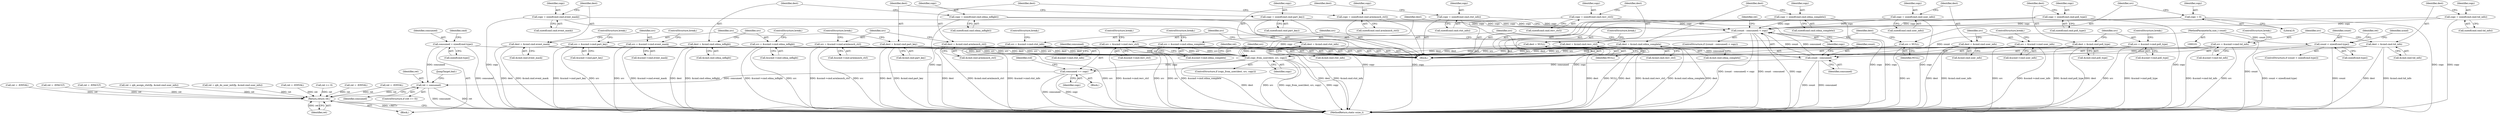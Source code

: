 digraph "0_linux_e6bd18f57aad1a2d1ef40e646d03ed0f2515c9e3_2@API" {
"1000474" [label="(Call,copy_from_user(dest, src, copy))"];
"1000435" [label="(Call,dest = &cmd.cmd.event_mask)"];
"1000293" [label="(Call,dest = &cmd.cmd.part_key)"];
"1000383" [label="(Call,dest = &cmd.cmd.sdma_inflight)"];
"1000357" [label="(Call,dest = &cmd.cmd.armlaunch_ctrl)"];
"1000409" [label="(Call,dest = &cmd.cmd.sdma_complete)"];
"1000214" [label="(Call,dest = &cmd.cmd.recv_ctrl)"];
"1000240" [label="(Call,dest = &cmd.cmd.ctxt_info)"];
"1000318" [label="(Call,dest = NULL)"];
"1000188" [label="(Call,dest = &cmd.cmd.user_info)"];
"1000331" [label="(Call,dest = &cmd.cmd.poll_type)"];
"1000267" [label="(Call,dest = &cmd.cmd.tid_info)"];
"1000222" [label="(Call,src = &ucmd->cmd.recv_ctrl)"];
"1000391" [label="(Call,src = &ucmd->cmd.sdma_inflight)"];
"1000315" [label="(Call,src = NULL)"];
"1000301" [label="(Call,src = &ucmd->cmd.part_key)"];
"1000196" [label="(Call,src = &ucmd->cmd.user_info)"];
"1000339" [label="(Call,src = &ucmd->cmd.poll_type)"];
"1000365" [label="(Call,src = &ucmd->cmd.armlaunch_ctrl)"];
"1000417" [label="(Call,src = &ucmd->cmd.sdma_complete)"];
"1000275" [label="(Call,src = &ucmd->cmd.tid_info)"];
"1000443" [label="(Call,src = &ucmd->cmd.event_mask)"];
"1000248" [label="(Call,src = &ucmd->cmd.ctxt_info)"];
"1000462" [label="(Call,(count - consumed) < copy)"];
"1000463" [label="(Call,count - consumed)"];
"1000130" [label="(Call,count < sizeof(cmd.type))"];
"1000104" [label="(MethodParameterIn,size_t count)"];
"1000167" [label="(Call,consumed = sizeof(cmd.type))"];
"1000427" [label="(Call,copy = sizeof(cmd.cmd.event_mask))"];
"1000375" [label="(Call,copy = sizeof(cmd.cmd.sdma_inflight))"];
"1000232" [label="(Call,copy = sizeof(cmd.cmd.ctxt_info))"];
"1000180" [label="(Call,copy = sizeof(cmd.cmd.user_info))"];
"1000206" [label="(Call,copy = sizeof(cmd.cmd.recv_ctrl))"];
"1000349" [label="(Call,copy = sizeof(cmd.cmd.armlaunch_ctrl))"];
"1000323" [label="(Call,copy = sizeof(cmd.cmd.poll_type))"];
"1000285" [label="(Call,copy = sizeof(cmd.cmd.part_key))"];
"1000259" [label="(Call,copy = sizeof(cmd.cmd.tid_info))"];
"1000312" [label="(Call,copy = 0)"];
"1000401" [label="(Call,copy = sizeof(cmd.cmd.sdma_complete))"];
"1000484" [label="(Call,consumed += copy)"];
"1000719" [label="(Call,ret = consumed)"];
"1000723" [label="(Return,return ret;)"];
"1000182" [label="(Call,sizeof(cmd.cmd.user_info))"];
"1000242" [label="(Call,&cmd.cmd.ctxt_info)"];
"1000385" [label="(Call,&cmd.cmd.sdma_inflight)"];
"1000486" [label="(Identifier,copy)"];
"1000445" [label="(Call,&ucmd->cmd.event_mask)"];
"1000349" [label="(Call,copy = sizeof(cmd.cmd.armlaunch_ctrl))"];
"1000315" [label="(Call,src = NULL)"];
"1000462" [label="(Call,(count - consumed) < copy)"];
"1000464" [label="(Identifier,count)"];
"1000314" [label="(Literal,0)"];
"1000232" [label="(Call,copy = sizeof(cmd.cmd.ctxt_info))"];
"1000137" [label="(Call,ret = -EINVAL)"];
"1000373" [label="(ControlStructure,break;)"];
"1000301" [label="(Call,src = &ucmd->cmd.part_key)"];
"1000277" [label="(Call,&ucmd->cmd.tid_info)"];
"1000181" [label="(Identifier,copy)"];
"1000468" [label="(Call,ret = -EINVAL)"];
"1000479" [label="(Call,ret = -EFAULT)"];
"1000460" [label="(Block,)"];
"1000410" [label="(Identifier,dest)"];
"1000240" [label="(Call,dest = &cmd.cmd.ctxt_info)"];
"1000402" [label="(Identifier,copy)"];
"1000724" [label="(Identifier,ret)"];
"1000461" [label="(ControlStructure,if ((count - consumed) < copy))"];
"1000162" [label="(Call,ret = -EFAULT)"];
"1000275" [label="(Call,src = &ucmd->cmd.tid_info)"];
"1000233" [label="(Identifier,copy)"];
"1000241" [label="(Identifier,dest)"];
"1000463" [label="(Call,count - consumed)"];
"1000132" [label="(Call,sizeof(cmd.type))"];
"1000313" [label="(Identifier,copy)"];
"1000234" [label="(Call,sizeof(cmd.cmd.ctxt_info))"];
"1000484" [label="(Call,consumed += copy)"];
"1000325" [label="(Call,sizeof(cmd.cmd.poll_type))"];
"1000512" [label="(Call,ret = qib_assign_ctxt(fp, &cmd.cmd.user_info))"];
"1000287" [label="(Call,sizeof(cmd.cmd.part_key))"];
"1000321" [label="(ControlStructure,break;)"];
"1000319" [label="(Identifier,dest)"];
"1000401" [label="(Call,copy = sizeof(cmd.cmd.sdma_complete))"];
"1000473" [label="(ControlStructure,if (copy_from_user(dest, src, copy)))"];
"1000177" [label="(Block,)"];
"1000367" [label="(Call,&ucmd->cmd.armlaunch_ctrl)"];
"1000143" [label="(Identifier,ucmd)"];
"1000331" [label="(Call,dest = &cmd.cmd.poll_type)"];
"1000256" [label="(ControlStructure,break;)"];
"1000167" [label="(Call,consumed = sizeof(cmd.type))"];
"1000215" [label="(Identifier,dest)"];
"1000206" [label="(Call,copy = sizeof(cmd.cmd.recv_ctrl))"];
"1000248" [label="(Call,src = &ucmd->cmd.ctxt_info)"];
"1000527" [label="(Call,ret = qib_do_user_init(fp, &cmd.cmd.user_info))"];
"1000323" [label="(Call,copy = sizeof(cmd.cmd.poll_type))"];
"1000443" [label="(Call,src = &ucmd->cmd.event_mask)"];
"1000189" [label="(Identifier,dest)"];
"1000453" [label="(Call,ret = -EINVAL)"];
"1000340" [label="(Identifier,src)"];
"1000719" [label="(Call,ret = consumed)"];
"1000309" [label="(ControlStructure,break;)"];
"1000216" [label="(Call,&cmd.cmd.recv_ctrl)"];
"1000169" [label="(Call,sizeof(cmd.type))"];
"1000477" [label="(Identifier,copy)"];
"1000488" [label="(Identifier,rcd)"];
"1000375" [label="(Call,copy = sizeof(cmd.cmd.sdma_inflight))"];
"1000341" [label="(Call,&ucmd->cmd.poll_type)"];
"1000168" [label="(Identifier,consumed)"];
"1000725" [label="(MethodReturn,static ssize_t)"];
"1000451" [label="(ControlStructure,break;)"];
"1000428" [label="(Identifier,copy)"];
"1000383" [label="(Call,dest = &cmd.cmd.sdma_inflight)"];
"1000365" [label="(Call,src = &ucmd->cmd.armlaunch_ctrl)"];
"1000260" [label="(Identifier,copy)"];
"1000351" [label="(Call,sizeof(cmd.cmd.armlaunch_ctrl))"];
"1000425" [label="(ControlStructure,break;)"];
"1000318" [label="(Call,dest = NULL)"];
"1000285" [label="(Call,copy = sizeof(cmd.cmd.part_key))"];
"1000436" [label="(Identifier,dest)"];
"1000444" [label="(Identifier,src)"];
"1000175" [label="(Identifier,cmd)"];
"1000250" [label="(Call,&ucmd->cmd.ctxt_info)"];
"1000721" [label="(Identifier,consumed)"];
"1000437" [label="(Call,&cmd.cmd.event_mask)"];
"1000224" [label="(Call,&ucmd->cmd.recv_ctrl)"];
"1000427" [label="(Call,copy = sizeof(cmd.cmd.event_mask))"];
"1000475" [label="(Identifier,dest)"];
"1000294" [label="(Identifier,dest)"];
"1000130" [label="(Call,count < sizeof(cmd.type))"];
"1000222" [label="(Call,src = &ucmd->cmd.recv_ctrl)"];
"1000249" [label="(Identifier,src)"];
"1000303" [label="(Call,&ucmd->cmd.part_key)"];
"1000104" [label="(MethodParameterIn,size_t count)"];
"1000204" [label="(ControlStructure,break;)"];
"1000485" [label="(Identifier,consumed)"];
"1000190" [label="(Call,&cmd.cmd.user_info)"];
"1000474" [label="(Call,copy_from_user(dest, src, copy))"];
"1000480" [label="(Identifier,ret)"];
"1000359" [label="(Call,&cmd.cmd.armlaunch_ctrl)"];
"1000465" [label="(Identifier,consumed)"];
"1000722" [label="(JumpTarget,bail:)"];
"1000409" [label="(Call,dest = &cmd.cmd.sdma_complete)"];
"1000320" [label="(Identifier,NULL)"];
"1000230" [label="(ControlStructure,break;)"];
"1000393" [label="(Call,&ucmd->cmd.sdma_inflight)"];
"1000376" [label="(Identifier,copy)"];
"1000131" [label="(Identifier,count)"];
"1000106" [label="(Block,)"];
"1000476" [label="(Identifier,src)"];
"1000269" [label="(Call,&cmd.cmd.tid_info)"];
"1000347" [label="(ControlStructure,break;)"];
"1000268" [label="(Identifier,dest)"];
"1000358" [label="(Identifier,dest)"];
"1000283" [label="(ControlStructure,break;)"];
"1000715" [label="(ControlStructure,if (ret >= 0))"];
"1000276" [label="(Identifier,src)"];
"1000417" [label="(Call,src = &ucmd->cmd.sdma_complete)"];
"1000317" [label="(Identifier,NULL)"];
"1000259" [label="(Call,copy = sizeof(cmd.cmd.tid_info))"];
"1000208" [label="(Call,sizeof(cmd.cmd.recv_ctrl))"];
"1000403" [label="(Call,sizeof(cmd.cmd.sdma_complete))"];
"1000384" [label="(Identifier,dest)"];
"1000392" [label="(Identifier,src)"];
"1000324" [label="(Identifier,copy)"];
"1000197" [label="(Identifier,src)"];
"1000188" [label="(Call,dest = &cmd.cmd.user_info)"];
"1000198" [label="(Call,&ucmd->cmd.user_info)"];
"1000196" [label="(Call,src = &ucmd->cmd.user_info)"];
"1000316" [label="(Identifier,src)"];
"1000267" [label="(Call,dest = &cmd.cmd.tid_info)"];
"1000411" [label="(Call,&cmd.cmd.sdma_complete)"];
"1000223" [label="(Identifier,src)"];
"1000332" [label="(Identifier,dest)"];
"1000180" [label="(Call,copy = sizeof(cmd.cmd.user_info))"];
"1000295" [label="(Call,&cmd.cmd.part_key)"];
"1000466" [label="(Identifier,copy)"];
"1000286" [label="(Identifier,copy)"];
"1000418" [label="(Identifier,src)"];
"1000716" [label="(Call,ret >= 0)"];
"1000138" [label="(Identifier,ret)"];
"1000214" [label="(Call,dest = &cmd.cmd.recv_ctrl)"];
"1000391" [label="(Call,src = &ucmd->cmd.sdma_inflight)"];
"1000312" [label="(Call,copy = 0)"];
"1000501" [label="(Call,ret = -EINVAL)"];
"1000419" [label="(Call,&ucmd->cmd.sdma_complete)"];
"1000129" [label="(ControlStructure,if (count < sizeof(cmd.type)))"];
"1000207" [label="(Identifier,copy)"];
"1000293" [label="(Call,dest = &cmd.cmd.part_key)"];
"1000377" [label="(Call,sizeof(cmd.cmd.sdma_inflight))"];
"1000429" [label="(Call,sizeof(cmd.cmd.event_mask))"];
"1000723" [label="(Return,return ret;)"];
"1000350" [label="(Identifier,copy)"];
"1000399" [label="(ControlStructure,break;)"];
"1000261" [label="(Call,sizeof(cmd.cmd.tid_info))"];
"1000469" [label="(Identifier,ret)"];
"1000357" [label="(Call,dest = &cmd.cmd.armlaunch_ctrl)"];
"1000333" [label="(Call,&cmd.cmd.poll_type)"];
"1000339" [label="(Call,src = &ucmd->cmd.poll_type)"];
"1000435" [label="(Call,dest = &cmd.cmd.event_mask)"];
"1000302" [label="(Identifier,src)"];
"1000366" [label="(Identifier,src)"];
"1000720" [label="(Identifier,ret)"];
"1000474" -> "1000473"  [label="AST: "];
"1000474" -> "1000477"  [label="CFG: "];
"1000475" -> "1000474"  [label="AST: "];
"1000476" -> "1000474"  [label="AST: "];
"1000477" -> "1000474"  [label="AST: "];
"1000480" -> "1000474"  [label="CFG: "];
"1000485" -> "1000474"  [label="CFG: "];
"1000474" -> "1000725"  [label="DDG: src"];
"1000474" -> "1000725"  [label="DDG: copy_from_user(dest, src, copy)"];
"1000474" -> "1000725"  [label="DDG: copy"];
"1000474" -> "1000725"  [label="DDG: dest"];
"1000435" -> "1000474"  [label="DDG: dest"];
"1000293" -> "1000474"  [label="DDG: dest"];
"1000383" -> "1000474"  [label="DDG: dest"];
"1000357" -> "1000474"  [label="DDG: dest"];
"1000409" -> "1000474"  [label="DDG: dest"];
"1000214" -> "1000474"  [label="DDG: dest"];
"1000240" -> "1000474"  [label="DDG: dest"];
"1000318" -> "1000474"  [label="DDG: dest"];
"1000188" -> "1000474"  [label="DDG: dest"];
"1000331" -> "1000474"  [label="DDG: dest"];
"1000267" -> "1000474"  [label="DDG: dest"];
"1000222" -> "1000474"  [label="DDG: src"];
"1000391" -> "1000474"  [label="DDG: src"];
"1000315" -> "1000474"  [label="DDG: src"];
"1000301" -> "1000474"  [label="DDG: src"];
"1000196" -> "1000474"  [label="DDG: src"];
"1000339" -> "1000474"  [label="DDG: src"];
"1000365" -> "1000474"  [label="DDG: src"];
"1000417" -> "1000474"  [label="DDG: src"];
"1000275" -> "1000474"  [label="DDG: src"];
"1000443" -> "1000474"  [label="DDG: src"];
"1000248" -> "1000474"  [label="DDG: src"];
"1000462" -> "1000474"  [label="DDG: copy"];
"1000474" -> "1000484"  [label="DDG: copy"];
"1000435" -> "1000177"  [label="AST: "];
"1000435" -> "1000437"  [label="CFG: "];
"1000436" -> "1000435"  [label="AST: "];
"1000437" -> "1000435"  [label="AST: "];
"1000444" -> "1000435"  [label="CFG: "];
"1000435" -> "1000725"  [label="DDG: dest"];
"1000435" -> "1000725"  [label="DDG: &cmd.cmd.event_mask"];
"1000293" -> "1000177"  [label="AST: "];
"1000293" -> "1000295"  [label="CFG: "];
"1000294" -> "1000293"  [label="AST: "];
"1000295" -> "1000293"  [label="AST: "];
"1000302" -> "1000293"  [label="CFG: "];
"1000293" -> "1000725"  [label="DDG: dest"];
"1000293" -> "1000725"  [label="DDG: &cmd.cmd.part_key"];
"1000383" -> "1000177"  [label="AST: "];
"1000383" -> "1000385"  [label="CFG: "];
"1000384" -> "1000383"  [label="AST: "];
"1000385" -> "1000383"  [label="AST: "];
"1000392" -> "1000383"  [label="CFG: "];
"1000383" -> "1000725"  [label="DDG: dest"];
"1000383" -> "1000725"  [label="DDG: &cmd.cmd.sdma_inflight"];
"1000357" -> "1000177"  [label="AST: "];
"1000357" -> "1000359"  [label="CFG: "];
"1000358" -> "1000357"  [label="AST: "];
"1000359" -> "1000357"  [label="AST: "];
"1000366" -> "1000357"  [label="CFG: "];
"1000357" -> "1000725"  [label="DDG: dest"];
"1000357" -> "1000725"  [label="DDG: &cmd.cmd.armlaunch_ctrl"];
"1000409" -> "1000177"  [label="AST: "];
"1000409" -> "1000411"  [label="CFG: "];
"1000410" -> "1000409"  [label="AST: "];
"1000411" -> "1000409"  [label="AST: "];
"1000418" -> "1000409"  [label="CFG: "];
"1000409" -> "1000725"  [label="DDG: &cmd.cmd.sdma_complete"];
"1000409" -> "1000725"  [label="DDG: dest"];
"1000214" -> "1000177"  [label="AST: "];
"1000214" -> "1000216"  [label="CFG: "];
"1000215" -> "1000214"  [label="AST: "];
"1000216" -> "1000214"  [label="AST: "];
"1000223" -> "1000214"  [label="CFG: "];
"1000214" -> "1000725"  [label="DDG: &cmd.cmd.recv_ctrl"];
"1000214" -> "1000725"  [label="DDG: dest"];
"1000240" -> "1000177"  [label="AST: "];
"1000240" -> "1000242"  [label="CFG: "];
"1000241" -> "1000240"  [label="AST: "];
"1000242" -> "1000240"  [label="AST: "];
"1000249" -> "1000240"  [label="CFG: "];
"1000240" -> "1000725"  [label="DDG: &cmd.cmd.ctxt_info"];
"1000240" -> "1000725"  [label="DDG: dest"];
"1000318" -> "1000177"  [label="AST: "];
"1000318" -> "1000320"  [label="CFG: "];
"1000319" -> "1000318"  [label="AST: "];
"1000320" -> "1000318"  [label="AST: "];
"1000321" -> "1000318"  [label="CFG: "];
"1000318" -> "1000725"  [label="DDG: dest"];
"1000318" -> "1000725"  [label="DDG: NULL"];
"1000188" -> "1000177"  [label="AST: "];
"1000188" -> "1000190"  [label="CFG: "];
"1000189" -> "1000188"  [label="AST: "];
"1000190" -> "1000188"  [label="AST: "];
"1000197" -> "1000188"  [label="CFG: "];
"1000188" -> "1000725"  [label="DDG: &cmd.cmd.user_info"];
"1000188" -> "1000725"  [label="DDG: dest"];
"1000331" -> "1000177"  [label="AST: "];
"1000331" -> "1000333"  [label="CFG: "];
"1000332" -> "1000331"  [label="AST: "];
"1000333" -> "1000331"  [label="AST: "];
"1000340" -> "1000331"  [label="CFG: "];
"1000331" -> "1000725"  [label="DDG: &cmd.cmd.poll_type"];
"1000331" -> "1000725"  [label="DDG: dest"];
"1000267" -> "1000177"  [label="AST: "];
"1000267" -> "1000269"  [label="CFG: "];
"1000268" -> "1000267"  [label="AST: "];
"1000269" -> "1000267"  [label="AST: "];
"1000276" -> "1000267"  [label="CFG: "];
"1000267" -> "1000725"  [label="DDG: &cmd.cmd.tid_info"];
"1000267" -> "1000725"  [label="DDG: dest"];
"1000222" -> "1000177"  [label="AST: "];
"1000222" -> "1000224"  [label="CFG: "];
"1000223" -> "1000222"  [label="AST: "];
"1000224" -> "1000222"  [label="AST: "];
"1000230" -> "1000222"  [label="CFG: "];
"1000222" -> "1000725"  [label="DDG: src"];
"1000222" -> "1000725"  [label="DDG: &ucmd->cmd.recv_ctrl"];
"1000391" -> "1000177"  [label="AST: "];
"1000391" -> "1000393"  [label="CFG: "];
"1000392" -> "1000391"  [label="AST: "];
"1000393" -> "1000391"  [label="AST: "];
"1000399" -> "1000391"  [label="CFG: "];
"1000391" -> "1000725"  [label="DDG: src"];
"1000391" -> "1000725"  [label="DDG: &ucmd->cmd.sdma_inflight"];
"1000315" -> "1000177"  [label="AST: "];
"1000315" -> "1000317"  [label="CFG: "];
"1000316" -> "1000315"  [label="AST: "];
"1000317" -> "1000315"  [label="AST: "];
"1000319" -> "1000315"  [label="CFG: "];
"1000315" -> "1000725"  [label="DDG: src"];
"1000301" -> "1000177"  [label="AST: "];
"1000301" -> "1000303"  [label="CFG: "];
"1000302" -> "1000301"  [label="AST: "];
"1000303" -> "1000301"  [label="AST: "];
"1000309" -> "1000301"  [label="CFG: "];
"1000301" -> "1000725"  [label="DDG: &ucmd->cmd.part_key"];
"1000301" -> "1000725"  [label="DDG: src"];
"1000196" -> "1000177"  [label="AST: "];
"1000196" -> "1000198"  [label="CFG: "];
"1000197" -> "1000196"  [label="AST: "];
"1000198" -> "1000196"  [label="AST: "];
"1000204" -> "1000196"  [label="CFG: "];
"1000196" -> "1000725"  [label="DDG: src"];
"1000196" -> "1000725"  [label="DDG: &ucmd->cmd.user_info"];
"1000339" -> "1000177"  [label="AST: "];
"1000339" -> "1000341"  [label="CFG: "];
"1000340" -> "1000339"  [label="AST: "];
"1000341" -> "1000339"  [label="AST: "];
"1000347" -> "1000339"  [label="CFG: "];
"1000339" -> "1000725"  [label="DDG: src"];
"1000339" -> "1000725"  [label="DDG: &ucmd->cmd.poll_type"];
"1000365" -> "1000177"  [label="AST: "];
"1000365" -> "1000367"  [label="CFG: "];
"1000366" -> "1000365"  [label="AST: "];
"1000367" -> "1000365"  [label="AST: "];
"1000373" -> "1000365"  [label="CFG: "];
"1000365" -> "1000725"  [label="DDG: &ucmd->cmd.armlaunch_ctrl"];
"1000365" -> "1000725"  [label="DDG: src"];
"1000417" -> "1000177"  [label="AST: "];
"1000417" -> "1000419"  [label="CFG: "];
"1000418" -> "1000417"  [label="AST: "];
"1000419" -> "1000417"  [label="AST: "];
"1000425" -> "1000417"  [label="CFG: "];
"1000417" -> "1000725"  [label="DDG: src"];
"1000417" -> "1000725"  [label="DDG: &ucmd->cmd.sdma_complete"];
"1000275" -> "1000177"  [label="AST: "];
"1000275" -> "1000277"  [label="CFG: "];
"1000276" -> "1000275"  [label="AST: "];
"1000277" -> "1000275"  [label="AST: "];
"1000283" -> "1000275"  [label="CFG: "];
"1000275" -> "1000725"  [label="DDG: src"];
"1000275" -> "1000725"  [label="DDG: &ucmd->cmd.tid_info"];
"1000443" -> "1000177"  [label="AST: "];
"1000443" -> "1000445"  [label="CFG: "];
"1000444" -> "1000443"  [label="AST: "];
"1000445" -> "1000443"  [label="AST: "];
"1000451" -> "1000443"  [label="CFG: "];
"1000443" -> "1000725"  [label="DDG: &ucmd->cmd.event_mask"];
"1000443" -> "1000725"  [label="DDG: src"];
"1000248" -> "1000177"  [label="AST: "];
"1000248" -> "1000250"  [label="CFG: "];
"1000249" -> "1000248"  [label="AST: "];
"1000250" -> "1000248"  [label="AST: "];
"1000256" -> "1000248"  [label="CFG: "];
"1000248" -> "1000725"  [label="DDG: &ucmd->cmd.ctxt_info"];
"1000248" -> "1000725"  [label="DDG: src"];
"1000462" -> "1000461"  [label="AST: "];
"1000462" -> "1000466"  [label="CFG: "];
"1000463" -> "1000462"  [label="AST: "];
"1000466" -> "1000462"  [label="AST: "];
"1000469" -> "1000462"  [label="CFG: "];
"1000475" -> "1000462"  [label="CFG: "];
"1000462" -> "1000725"  [label="DDG: count - consumed"];
"1000462" -> "1000725"  [label="DDG: (count - consumed) < copy"];
"1000462" -> "1000725"  [label="DDG: copy"];
"1000463" -> "1000462"  [label="DDG: count"];
"1000463" -> "1000462"  [label="DDG: consumed"];
"1000427" -> "1000462"  [label="DDG: copy"];
"1000375" -> "1000462"  [label="DDG: copy"];
"1000232" -> "1000462"  [label="DDG: copy"];
"1000180" -> "1000462"  [label="DDG: copy"];
"1000206" -> "1000462"  [label="DDG: copy"];
"1000349" -> "1000462"  [label="DDG: copy"];
"1000323" -> "1000462"  [label="DDG: copy"];
"1000285" -> "1000462"  [label="DDG: copy"];
"1000259" -> "1000462"  [label="DDG: copy"];
"1000312" -> "1000462"  [label="DDG: copy"];
"1000401" -> "1000462"  [label="DDG: copy"];
"1000463" -> "1000465"  [label="CFG: "];
"1000464" -> "1000463"  [label="AST: "];
"1000465" -> "1000463"  [label="AST: "];
"1000466" -> "1000463"  [label="CFG: "];
"1000463" -> "1000725"  [label="DDG: consumed"];
"1000463" -> "1000725"  [label="DDG: count"];
"1000130" -> "1000463"  [label="DDG: count"];
"1000104" -> "1000463"  [label="DDG: count"];
"1000167" -> "1000463"  [label="DDG: consumed"];
"1000463" -> "1000484"  [label="DDG: consumed"];
"1000130" -> "1000129"  [label="AST: "];
"1000130" -> "1000132"  [label="CFG: "];
"1000131" -> "1000130"  [label="AST: "];
"1000132" -> "1000130"  [label="AST: "];
"1000138" -> "1000130"  [label="CFG: "];
"1000143" -> "1000130"  [label="CFG: "];
"1000130" -> "1000725"  [label="DDG: count < sizeof(cmd.type)"];
"1000130" -> "1000725"  [label="DDG: count"];
"1000104" -> "1000130"  [label="DDG: count"];
"1000104" -> "1000101"  [label="AST: "];
"1000104" -> "1000725"  [label="DDG: count"];
"1000167" -> "1000106"  [label="AST: "];
"1000167" -> "1000169"  [label="CFG: "];
"1000168" -> "1000167"  [label="AST: "];
"1000169" -> "1000167"  [label="AST: "];
"1000175" -> "1000167"  [label="CFG: "];
"1000167" -> "1000725"  [label="DDG: consumed"];
"1000167" -> "1000719"  [label="DDG: consumed"];
"1000427" -> "1000177"  [label="AST: "];
"1000427" -> "1000429"  [label="CFG: "];
"1000428" -> "1000427"  [label="AST: "];
"1000429" -> "1000427"  [label="AST: "];
"1000436" -> "1000427"  [label="CFG: "];
"1000427" -> "1000725"  [label="DDG: copy"];
"1000375" -> "1000177"  [label="AST: "];
"1000375" -> "1000377"  [label="CFG: "];
"1000376" -> "1000375"  [label="AST: "];
"1000377" -> "1000375"  [label="AST: "];
"1000384" -> "1000375"  [label="CFG: "];
"1000375" -> "1000725"  [label="DDG: copy"];
"1000232" -> "1000177"  [label="AST: "];
"1000232" -> "1000234"  [label="CFG: "];
"1000233" -> "1000232"  [label="AST: "];
"1000234" -> "1000232"  [label="AST: "];
"1000241" -> "1000232"  [label="CFG: "];
"1000232" -> "1000725"  [label="DDG: copy"];
"1000180" -> "1000177"  [label="AST: "];
"1000180" -> "1000182"  [label="CFG: "];
"1000181" -> "1000180"  [label="AST: "];
"1000182" -> "1000180"  [label="AST: "];
"1000189" -> "1000180"  [label="CFG: "];
"1000180" -> "1000725"  [label="DDG: copy"];
"1000206" -> "1000177"  [label="AST: "];
"1000206" -> "1000208"  [label="CFG: "];
"1000207" -> "1000206"  [label="AST: "];
"1000208" -> "1000206"  [label="AST: "];
"1000215" -> "1000206"  [label="CFG: "];
"1000206" -> "1000725"  [label="DDG: copy"];
"1000349" -> "1000177"  [label="AST: "];
"1000349" -> "1000351"  [label="CFG: "];
"1000350" -> "1000349"  [label="AST: "];
"1000351" -> "1000349"  [label="AST: "];
"1000358" -> "1000349"  [label="CFG: "];
"1000349" -> "1000725"  [label="DDG: copy"];
"1000323" -> "1000177"  [label="AST: "];
"1000323" -> "1000325"  [label="CFG: "];
"1000324" -> "1000323"  [label="AST: "];
"1000325" -> "1000323"  [label="AST: "];
"1000332" -> "1000323"  [label="CFG: "];
"1000323" -> "1000725"  [label="DDG: copy"];
"1000285" -> "1000177"  [label="AST: "];
"1000285" -> "1000287"  [label="CFG: "];
"1000286" -> "1000285"  [label="AST: "];
"1000287" -> "1000285"  [label="AST: "];
"1000294" -> "1000285"  [label="CFG: "];
"1000285" -> "1000725"  [label="DDG: copy"];
"1000259" -> "1000177"  [label="AST: "];
"1000259" -> "1000261"  [label="CFG: "];
"1000260" -> "1000259"  [label="AST: "];
"1000261" -> "1000259"  [label="AST: "];
"1000268" -> "1000259"  [label="CFG: "];
"1000259" -> "1000725"  [label="DDG: copy"];
"1000312" -> "1000177"  [label="AST: "];
"1000312" -> "1000314"  [label="CFG: "];
"1000313" -> "1000312"  [label="AST: "];
"1000314" -> "1000312"  [label="AST: "];
"1000316" -> "1000312"  [label="CFG: "];
"1000312" -> "1000725"  [label="DDG: copy"];
"1000401" -> "1000177"  [label="AST: "];
"1000401" -> "1000403"  [label="CFG: "];
"1000402" -> "1000401"  [label="AST: "];
"1000403" -> "1000401"  [label="AST: "];
"1000410" -> "1000401"  [label="CFG: "];
"1000401" -> "1000725"  [label="DDG: copy"];
"1000484" -> "1000460"  [label="AST: "];
"1000484" -> "1000486"  [label="CFG: "];
"1000485" -> "1000484"  [label="AST: "];
"1000486" -> "1000484"  [label="AST: "];
"1000488" -> "1000484"  [label="CFG: "];
"1000484" -> "1000725"  [label="DDG: copy"];
"1000484" -> "1000725"  [label="DDG: consumed"];
"1000484" -> "1000719"  [label="DDG: consumed"];
"1000719" -> "1000715"  [label="AST: "];
"1000719" -> "1000721"  [label="CFG: "];
"1000720" -> "1000719"  [label="AST: "];
"1000721" -> "1000719"  [label="AST: "];
"1000722" -> "1000719"  [label="CFG: "];
"1000719" -> "1000725"  [label="DDG: consumed"];
"1000719" -> "1000725"  [label="DDG: ret"];
"1000719" -> "1000723"  [label="DDG: ret"];
"1000723" -> "1000106"  [label="AST: "];
"1000723" -> "1000724"  [label="CFG: "];
"1000724" -> "1000723"  [label="AST: "];
"1000725" -> "1000723"  [label="CFG: "];
"1000723" -> "1000725"  [label="DDG: <RET>"];
"1000724" -> "1000723"  [label="DDG: ret"];
"1000512" -> "1000723"  [label="DDG: ret"];
"1000527" -> "1000723"  [label="DDG: ret"];
"1000716" -> "1000723"  [label="DDG: ret"];
"1000479" -> "1000723"  [label="DDG: ret"];
"1000137" -> "1000723"  [label="DDG: ret"];
"1000501" -> "1000723"  [label="DDG: ret"];
"1000468" -> "1000723"  [label="DDG: ret"];
"1000162" -> "1000723"  [label="DDG: ret"];
"1000453" -> "1000723"  [label="DDG: ret"];
}
